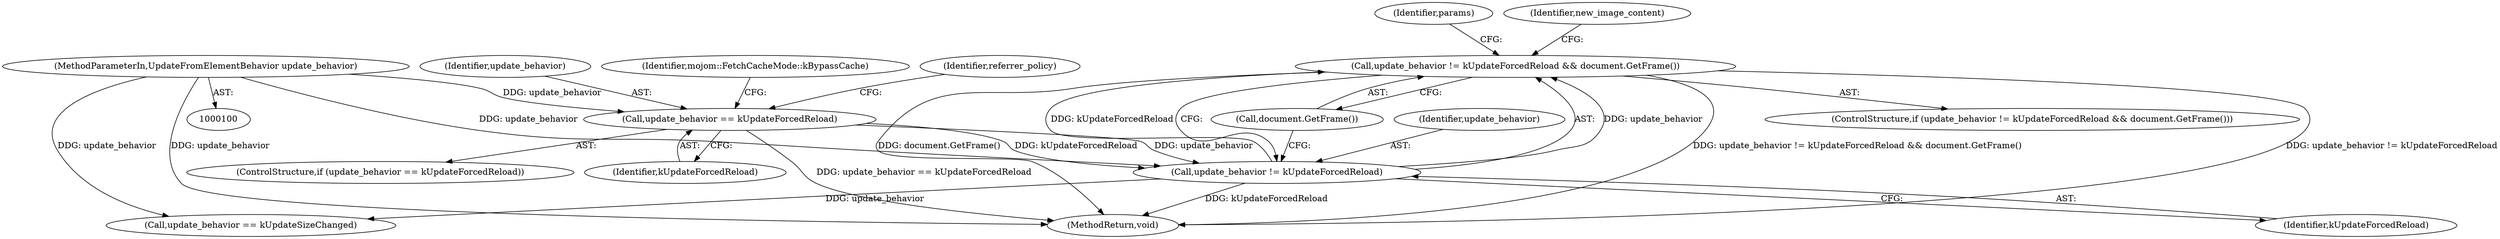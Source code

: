 digraph "0_Chrome_e56aee6473486fdfac0429747284fda7cdd3aae5@API" {
"1000194" [label="(Call,update_behavior != kUpdateForcedReload && document.GetFrame())"];
"1000195" [label="(Call,update_behavior != kUpdateForcedReload)"];
"1000144" [label="(Call,update_behavior == kUpdateForcedReload)"];
"1000102" [label="(MethodParameterIn,UpdateFromElementBehavior update_behavior)"];
"1000194" [label="(Call,update_behavior != kUpdateForcedReload && document.GetFrame())"];
"1000196" [label="(Identifier,update_behavior)"];
"1000232" [label="(Call,update_behavior == kUpdateSizeChanged)"];
"1000145" [label="(Identifier,update_behavior)"];
"1000198" [label="(Call,document.GetFrame())"];
"1000193" [label="(ControlStructure,if (update_behavior != kUpdateForcedReload && document.GetFrame()))"];
"1000274" [label="(MethodReturn,void)"];
"1000149" [label="(Identifier,mojom::FetchCacheMode::kBypassCache)"];
"1000197" [label="(Identifier,kUpdateForcedReload)"];
"1000102" [label="(MethodParameterIn,UpdateFromElementBehavior update_behavior)"];
"1000146" [label="(Identifier,kUpdateForcedReload)"];
"1000195" [label="(Call,update_behavior != kUpdateForcedReload)"];
"1000144" [label="(Call,update_behavior == kUpdateForcedReload)"];
"1000143" [label="(ControlStructure,if (update_behavior == kUpdateForcedReload))"];
"1000200" [label="(Identifier,params)"];
"1000154" [label="(Identifier,referrer_policy)"];
"1000202" [label="(Identifier,new_image_content)"];
"1000194" -> "1000193"  [label="AST: "];
"1000194" -> "1000195"  [label="CFG: "];
"1000194" -> "1000198"  [label="CFG: "];
"1000195" -> "1000194"  [label="AST: "];
"1000198" -> "1000194"  [label="AST: "];
"1000200" -> "1000194"  [label="CFG: "];
"1000202" -> "1000194"  [label="CFG: "];
"1000194" -> "1000274"  [label="DDG: update_behavior != kUpdateForcedReload && document.GetFrame()"];
"1000194" -> "1000274"  [label="DDG: update_behavior != kUpdateForcedReload"];
"1000194" -> "1000274"  [label="DDG: document.GetFrame()"];
"1000195" -> "1000194"  [label="DDG: update_behavior"];
"1000195" -> "1000194"  [label="DDG: kUpdateForcedReload"];
"1000195" -> "1000197"  [label="CFG: "];
"1000196" -> "1000195"  [label="AST: "];
"1000197" -> "1000195"  [label="AST: "];
"1000198" -> "1000195"  [label="CFG: "];
"1000195" -> "1000274"  [label="DDG: kUpdateForcedReload"];
"1000144" -> "1000195"  [label="DDG: update_behavior"];
"1000144" -> "1000195"  [label="DDG: kUpdateForcedReload"];
"1000102" -> "1000195"  [label="DDG: update_behavior"];
"1000195" -> "1000232"  [label="DDG: update_behavior"];
"1000144" -> "1000143"  [label="AST: "];
"1000144" -> "1000146"  [label="CFG: "];
"1000145" -> "1000144"  [label="AST: "];
"1000146" -> "1000144"  [label="AST: "];
"1000149" -> "1000144"  [label="CFG: "];
"1000154" -> "1000144"  [label="CFG: "];
"1000144" -> "1000274"  [label="DDG: update_behavior == kUpdateForcedReload"];
"1000102" -> "1000144"  [label="DDG: update_behavior"];
"1000102" -> "1000100"  [label="AST: "];
"1000102" -> "1000274"  [label="DDG: update_behavior"];
"1000102" -> "1000232"  [label="DDG: update_behavior"];
}
